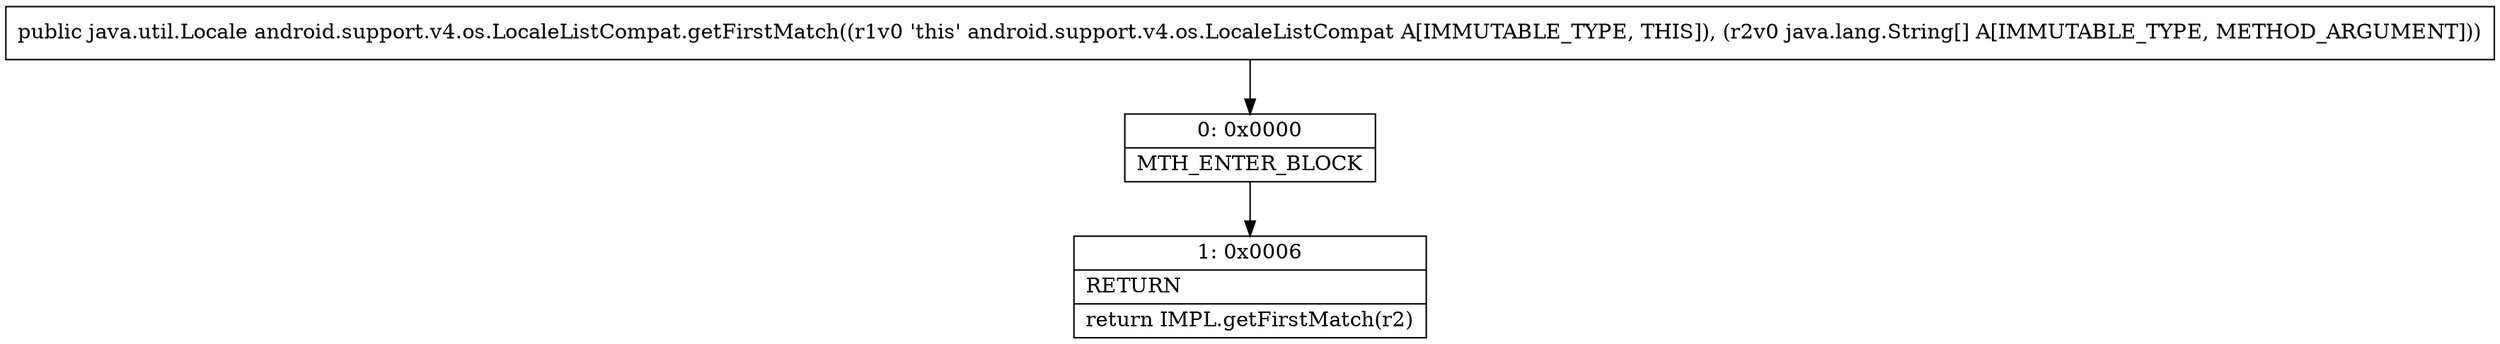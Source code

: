 digraph "CFG forandroid.support.v4.os.LocaleListCompat.getFirstMatch([Ljava\/lang\/String;)Ljava\/util\/Locale;" {
Node_0 [shape=record,label="{0\:\ 0x0000|MTH_ENTER_BLOCK\l}"];
Node_1 [shape=record,label="{1\:\ 0x0006|RETURN\l|return IMPL.getFirstMatch(r2)\l}"];
MethodNode[shape=record,label="{public java.util.Locale android.support.v4.os.LocaleListCompat.getFirstMatch((r1v0 'this' android.support.v4.os.LocaleListCompat A[IMMUTABLE_TYPE, THIS]), (r2v0 java.lang.String[] A[IMMUTABLE_TYPE, METHOD_ARGUMENT])) }"];
MethodNode -> Node_0;
Node_0 -> Node_1;
}

